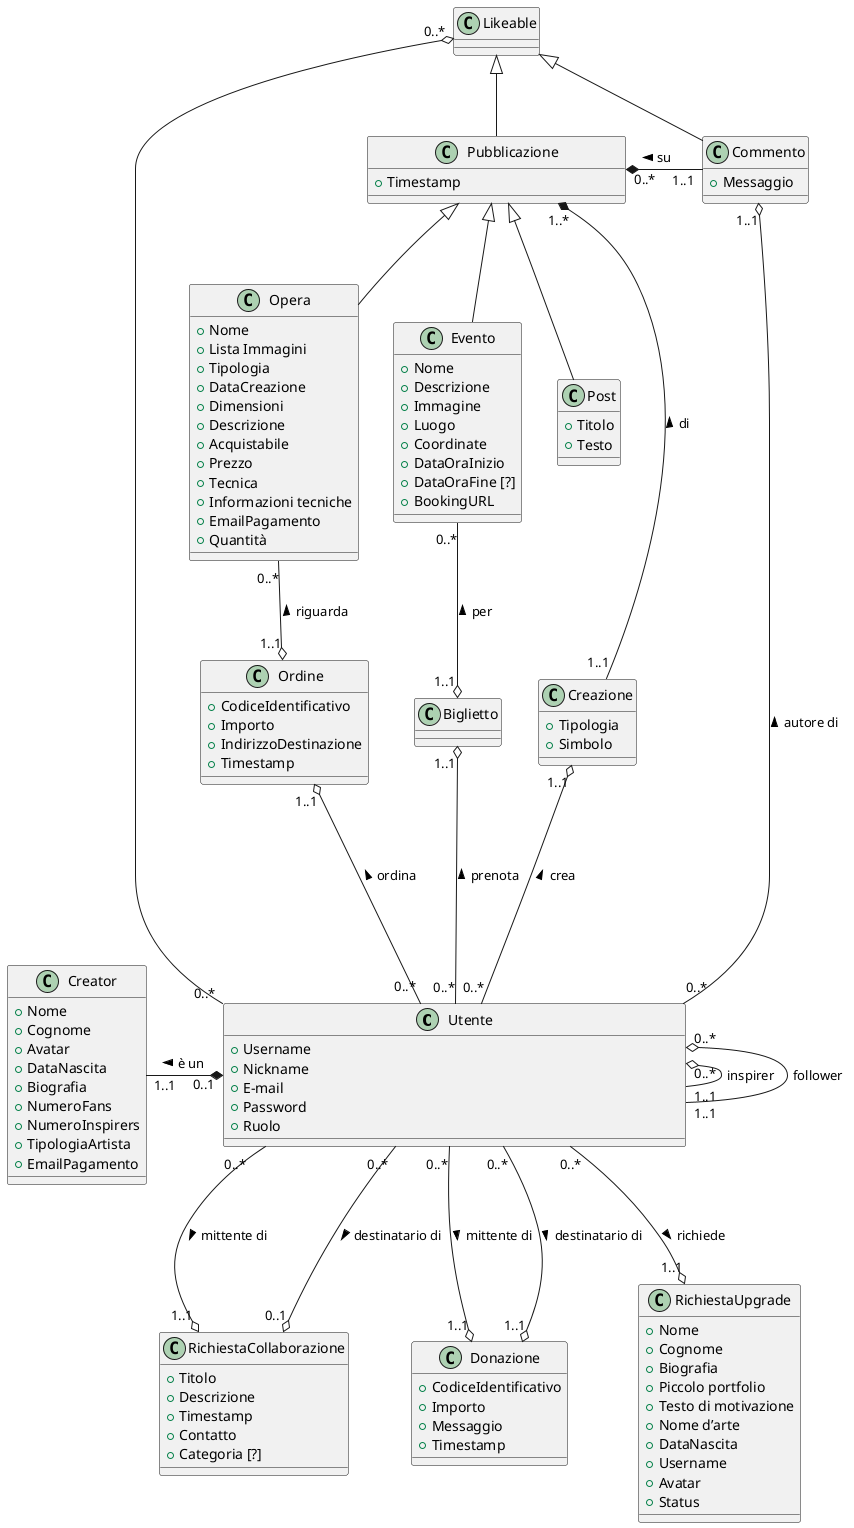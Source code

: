 @startuml
skinparam ranksep 80

class Utente {
+ Username
+ Nickname
+ E-mail
+ Password
+ Ruolo \t\t\t\t\t\t\t\t\t\t\t\t\t\t
}

class Creator {
+ Nome
+ Cognome
+ Avatar
+ DataNascita
+ Biografia
+ NumeroFans
+ NumeroInspirers
+ TipologiaArtista
+ EmailPagamento
}

class Creazione {
+ Tipologia
+ Simbolo
}

class Opera {
+ Nome
+ Lista Immagini
+ Tipologia
+ DataCreazione
+ Dimensioni
+ Descrizione
+ Acquistabile
+ Prezzo
+ Tecnica
+ Informazioni tecniche
+ EmailPagamento
+ Quantità
}

class Post {
+ Titolo
+ Testo
}

class Evento {
+ Nome
+ Descrizione
+ Immagine
+ Luogo
+ Coordinate
+ DataOraInizio
+ DataOraFine [?]
+ BookingURL
}

class Commento {
+ Messaggio
}

class Pubblicazione {
+ Timestamp \t\t\t\t\t\t
}

class Likeable {
}

class RichiestaCollaborazione {
+ Titolo
+ Descrizione
+ Timestamp
+ Contatto
+ Categoria [?]
}


class Donazione {
+ CodiceIdentificativo
+ Importo
+ Messaggio
+ Timestamp
}

class Ordine {
+ CodiceIdentificativo
+ Importo
+ IndirizzoDestinazione
+ Timestamp
}

class RichiestaUpgrade {
+ Nome
+ Cognome
+ Biografia
+ Piccolo portfolio
+ Testo di motivazione
+ Nome d’arte
+ DataNascita
+ Username
+ Avatar
+ Status
}

Opera --up|> Pubblicazione
Post -up-|> Pubblicazione
Evento -up-|> Pubblicazione
Pubblicazione -up-|> Likeable
Commento -up-|> Likeable
Utente "0..*" o- "1..1" Utente : inspirer\t
Utente "0..*" o- "1..1" Utente : follower
Utente "0..1" *-left- "1..1" Creator : > è un\t
Creazione "1..1" o-down- "0..*" Utente : < crea
Pubblicazione "1..*" *-down- "1..1" Creazione : < di
Commento "1..1" o-down- "0..*" Utente : < autore di
Likeable "0..*" o- "0..*" Utente
Pubblicazione "0..*" *-right- "1..1" Commento : < su\t
Biglietto "1..1" o-up- "0..*" Evento : per >
Biglietto "1..1" o-down- "0..*" Utente : < prenota
Donazione "1..1" o-up- "0..*" Utente : mittente di <
Donazione "1..1" o-up- "0..*" Utente : destinatario di <
Ordine "1..1" o--down- "0..*" Utente : < ordina
Ordine "1..1" o-up- "0..*" Opera : riguarda >
RichiestaUpgrade "1..1" o-up- "0..*" Utente : < richiede
RichiestaCollaborazione "1..1" o-up- "0..*" Utente : mittente di <
RichiestaCollaborazione "0..1" o-up- "0..*" Utente : destinatario di <

Post -[hidden]left- Evento
Opera -[hidden]right- Evento
Biglietto -[hidden]right- Creazione
@enduml